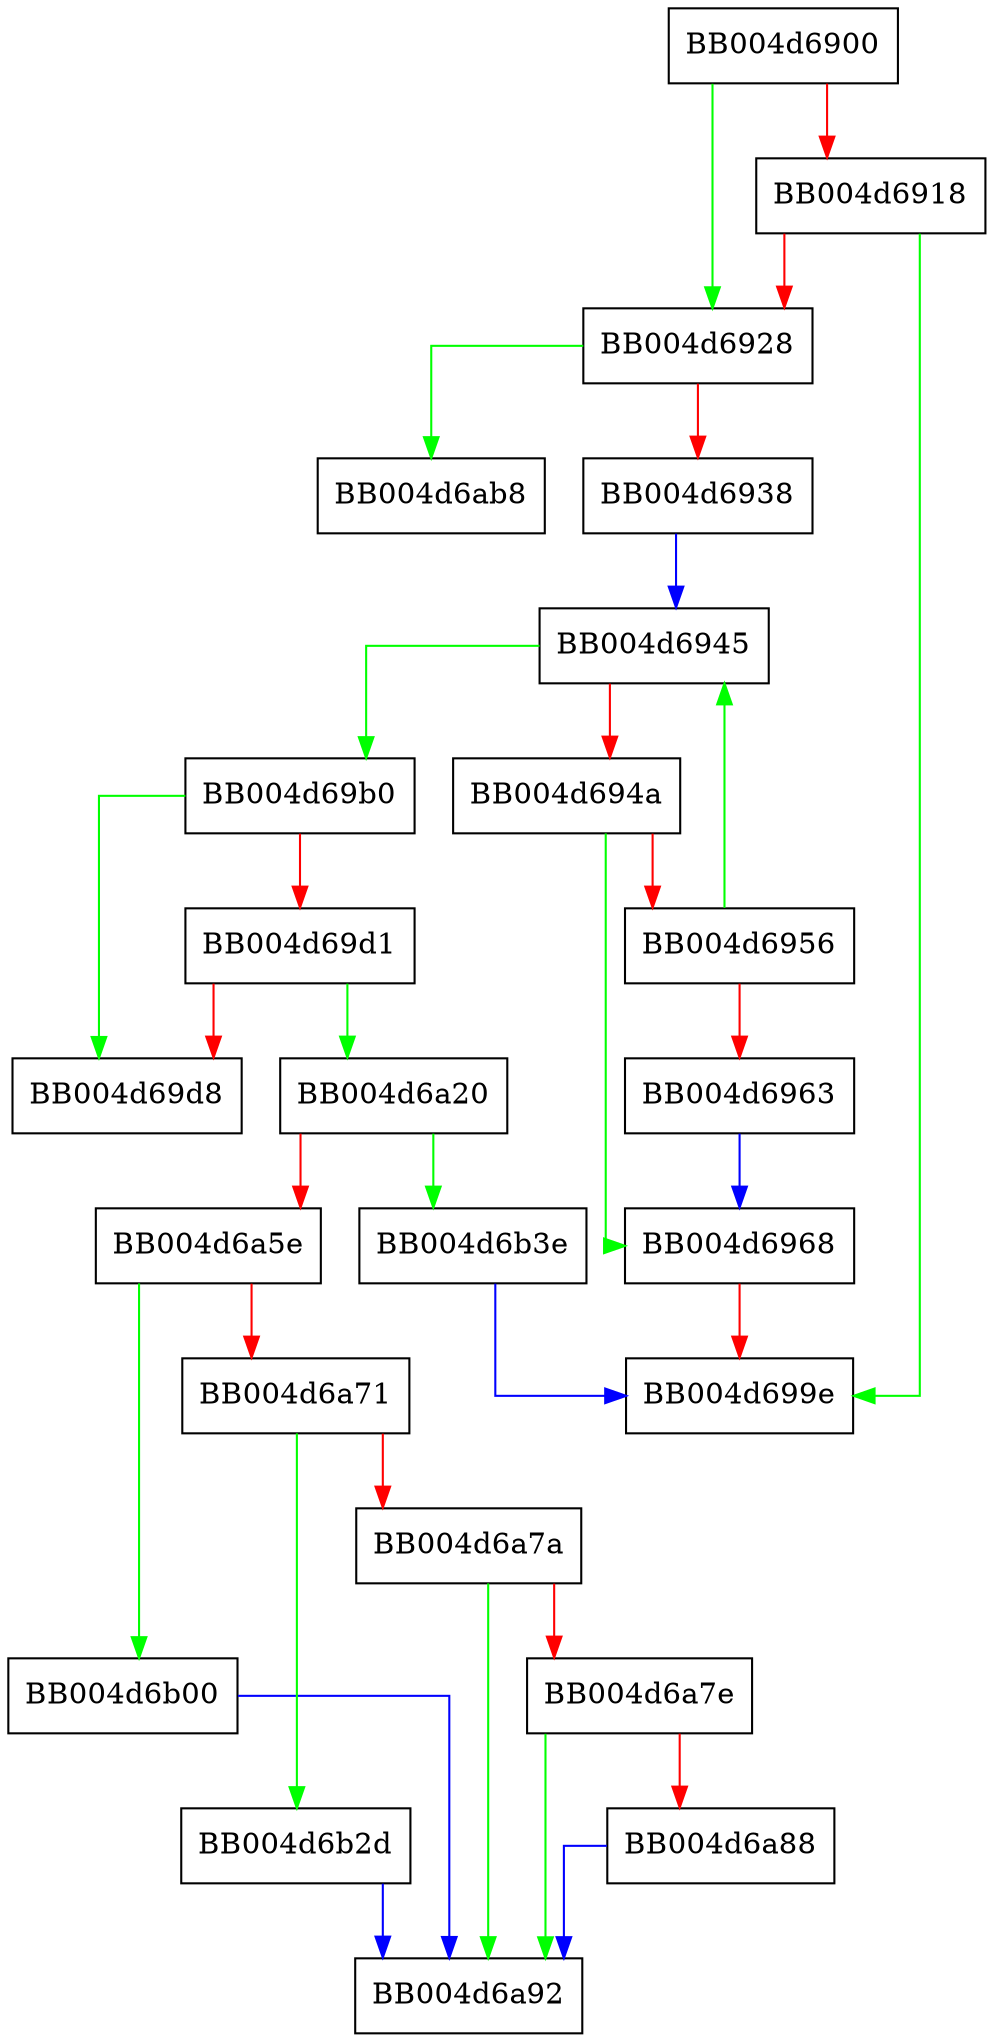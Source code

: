 digraph tls_parse_stoc_npn {
  node [shape="box"];
  graph [splines=ortho];
  BB004d6900 -> BB004d6928 [color="green"];
  BB004d6900 -> BB004d6918 [color="red"];
  BB004d6918 -> BB004d699e [color="green"];
  BB004d6918 -> BB004d6928 [color="red"];
  BB004d6928 -> BB004d6ab8 [color="green"];
  BB004d6928 -> BB004d6938 [color="red"];
  BB004d6938 -> BB004d6945 [color="blue"];
  BB004d6945 -> BB004d69b0 [color="green"];
  BB004d6945 -> BB004d694a [color="red"];
  BB004d694a -> BB004d6968 [color="green"];
  BB004d694a -> BB004d6956 [color="red"];
  BB004d6956 -> BB004d6945 [color="green"];
  BB004d6956 -> BB004d6963 [color="red"];
  BB004d6963 -> BB004d6968 [color="blue"];
  BB004d6968 -> BB004d699e [color="red"];
  BB004d69b0 -> BB004d69d8 [color="green"];
  BB004d69b0 -> BB004d69d1 [color="red"];
  BB004d69d1 -> BB004d6a20 [color="green"];
  BB004d69d1 -> BB004d69d8 [color="red"];
  BB004d6a20 -> BB004d6b3e [color="green"];
  BB004d6a20 -> BB004d6a5e [color="red"];
  BB004d6a5e -> BB004d6b00 [color="green"];
  BB004d6a5e -> BB004d6a71 [color="red"];
  BB004d6a71 -> BB004d6b2d [color="green"];
  BB004d6a71 -> BB004d6a7a [color="red"];
  BB004d6a7a -> BB004d6a92 [color="green"];
  BB004d6a7a -> BB004d6a7e [color="red"];
  BB004d6a7e -> BB004d6a92 [color="green"];
  BB004d6a7e -> BB004d6a88 [color="red"];
  BB004d6a88 -> BB004d6a92 [color="blue"];
  BB004d6b00 -> BB004d6a92 [color="blue"];
  BB004d6b2d -> BB004d6a92 [color="blue"];
  BB004d6b3e -> BB004d699e [color="blue"];
}